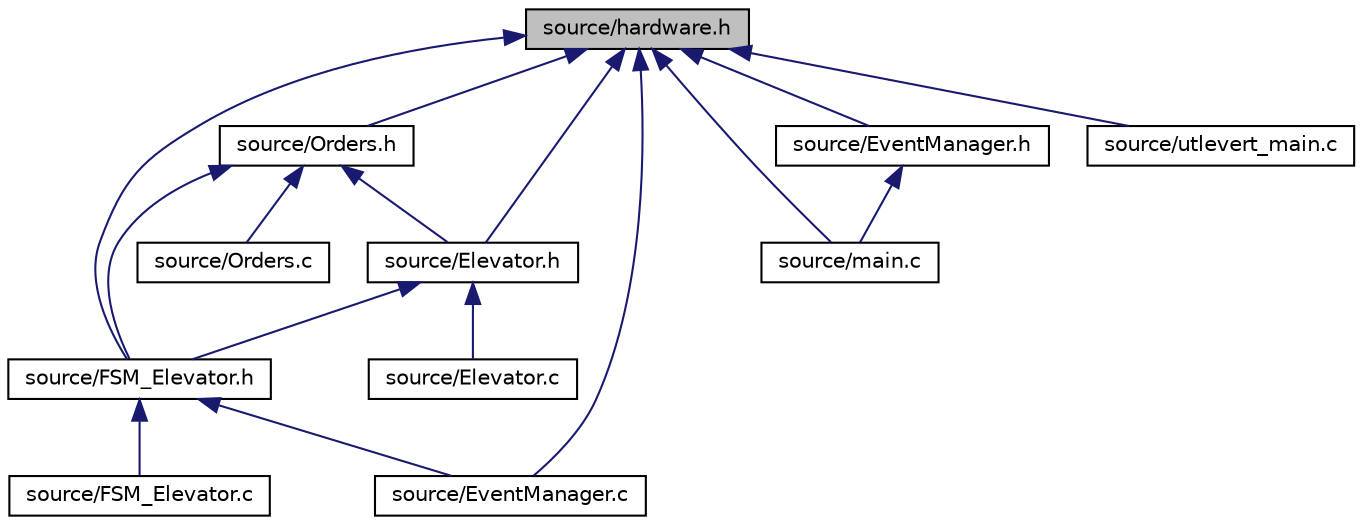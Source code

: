 digraph "source/hardware.h"
{
  edge [fontname="Helvetica",fontsize="10",labelfontname="Helvetica",labelfontsize="10"];
  node [fontname="Helvetica",fontsize="10",shape=record];
  Node1 [label="source/hardware.h",height=0.2,width=0.4,color="black", fillcolor="grey75", style="filled", fontcolor="black"];
  Node1 -> Node2 [dir="back",color="midnightblue",fontsize="10",style="solid"];
  Node2 [label="source/Elevator.h",height=0.2,width=0.4,color="black", fillcolor="white", style="filled",URL="$Elevator_8h.html",tooltip="File describing the elevator type and helping types. "];
  Node2 -> Node3 [dir="back",color="midnightblue",fontsize="10",style="solid"];
  Node3 [label="source/Elevator.c",height=0.2,width=0.4,color="black", fillcolor="white", style="filled",URL="$Elevator_8c_source.html"];
  Node2 -> Node4 [dir="back",color="midnightblue",fontsize="10",style="solid"];
  Node4 [label="source/FSM_Elevator.h",height=0.2,width=0.4,color="black", fillcolor="white", style="filled",URL="$FSM__Elevator_8h.html",tooltip="The state-machine of the elevator. "];
  Node4 -> Node5 [dir="back",color="midnightblue",fontsize="10",style="solid"];
  Node5 [label="source/EventManager.c",height=0.2,width=0.4,color="black", fillcolor="white", style="filled",URL="$EventManager_8c_source.html"];
  Node4 -> Node6 [dir="back",color="midnightblue",fontsize="10",style="solid"];
  Node6 [label="source/FSM_Elevator.c",height=0.2,width=0.4,color="black", fillcolor="white", style="filled",URL="$FSM__Elevator_8c_source.html"];
  Node1 -> Node7 [dir="back",color="midnightblue",fontsize="10",style="solid"];
  Node7 [label="source/Orders.h",height=0.2,width=0.4,color="black", fillcolor="white", style="filled",URL="$Orders_8h.html",tooltip="controls and stores which orders to be executed "];
  Node7 -> Node2 [dir="back",color="midnightblue",fontsize="10",style="solid"];
  Node7 -> Node4 [dir="back",color="midnightblue",fontsize="10",style="solid"];
  Node7 -> Node8 [dir="back",color="midnightblue",fontsize="10",style="solid"];
  Node8 [label="source/Orders.c",height=0.2,width=0.4,color="black", fillcolor="white", style="filled",URL="$Orders_8c_source.html"];
  Node1 -> Node5 [dir="back",color="midnightblue",fontsize="10",style="solid"];
  Node1 -> Node4 [dir="back",color="midnightblue",fontsize="10",style="solid"];
  Node1 -> Node9 [dir="back",color="midnightblue",fontsize="10",style="solid"];
  Node9 [label="source/EventManager.h",height=0.2,width=0.4,color="black", fillcolor="white", style="filled",URL="$EventManager_8h.html",tooltip="The eventmanager reacts to events and delegates. "];
  Node9 -> Node10 [dir="back",color="midnightblue",fontsize="10",style="solid"];
  Node10 [label="source/main.c",height=0.2,width=0.4,color="black", fillcolor="white", style="filled",URL="$main_8c_source.html"];
  Node1 -> Node10 [dir="back",color="midnightblue",fontsize="10",style="solid"];
  Node1 -> Node11 [dir="back",color="midnightblue",fontsize="10",style="solid"];
  Node11 [label="source/utlevert_main.c",height=0.2,width=0.4,color="black", fillcolor="white", style="filled",URL="$utlevert__main_8c_source.html"];
}

